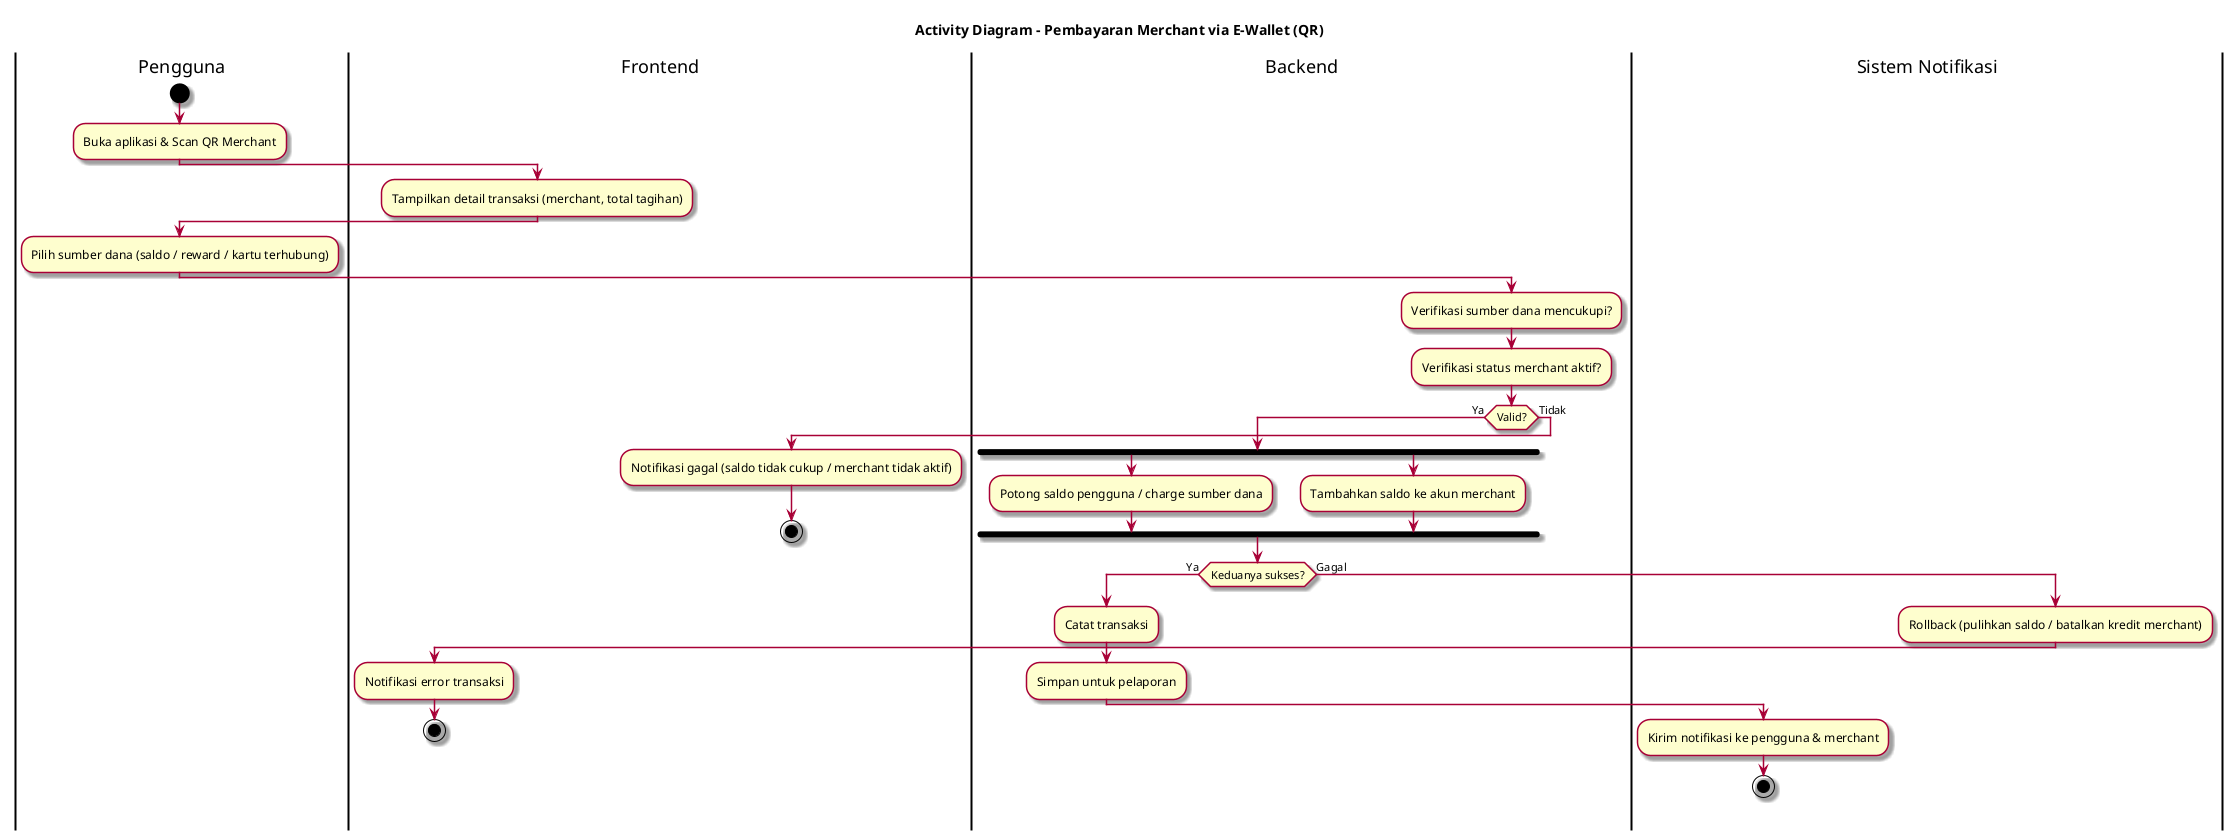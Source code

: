 @startuml
title Activity Diagram - Pembayaran Merchant via E-Wallet (QR)
skin rose
|Pengguna|
start
:Buka aplikasi & Scan QR Merchant;

|Frontend|
:Tampilkan detail transaksi (merchant, total tagihan);

|Pengguna|
:Pilih sumber dana (saldo / reward / kartu terhubung);

|Backend|
:Verifikasi sumber dana mencukupi?;
:Verifikasi status merchant aktif?;
if (Valid?) then (Ya)
  fork
    :Potong saldo pengguna / charge sumber dana;
  fork again
    :Tambahkan saldo ke akun merchant;
  end fork
  if (Keduanya sukses?) then (Ya)
    :Catat transaksi;
    :Simpan untuk pelaporan;
    |Sistem Notifikasi|
    :Kirim notifikasi ke pengguna & merchant;
    stop
  else (Gagal)
    :Rollback (pulihkan saldo / batalkan kredit merchant);
    |Frontend|
    :Notifikasi error transaksi;
    stop
  endif
else (Tidak)
  |Frontend|
  :Notifikasi gagal (saldo tidak cukup / merchant tidak aktif);
  stop
endif
@enduml
